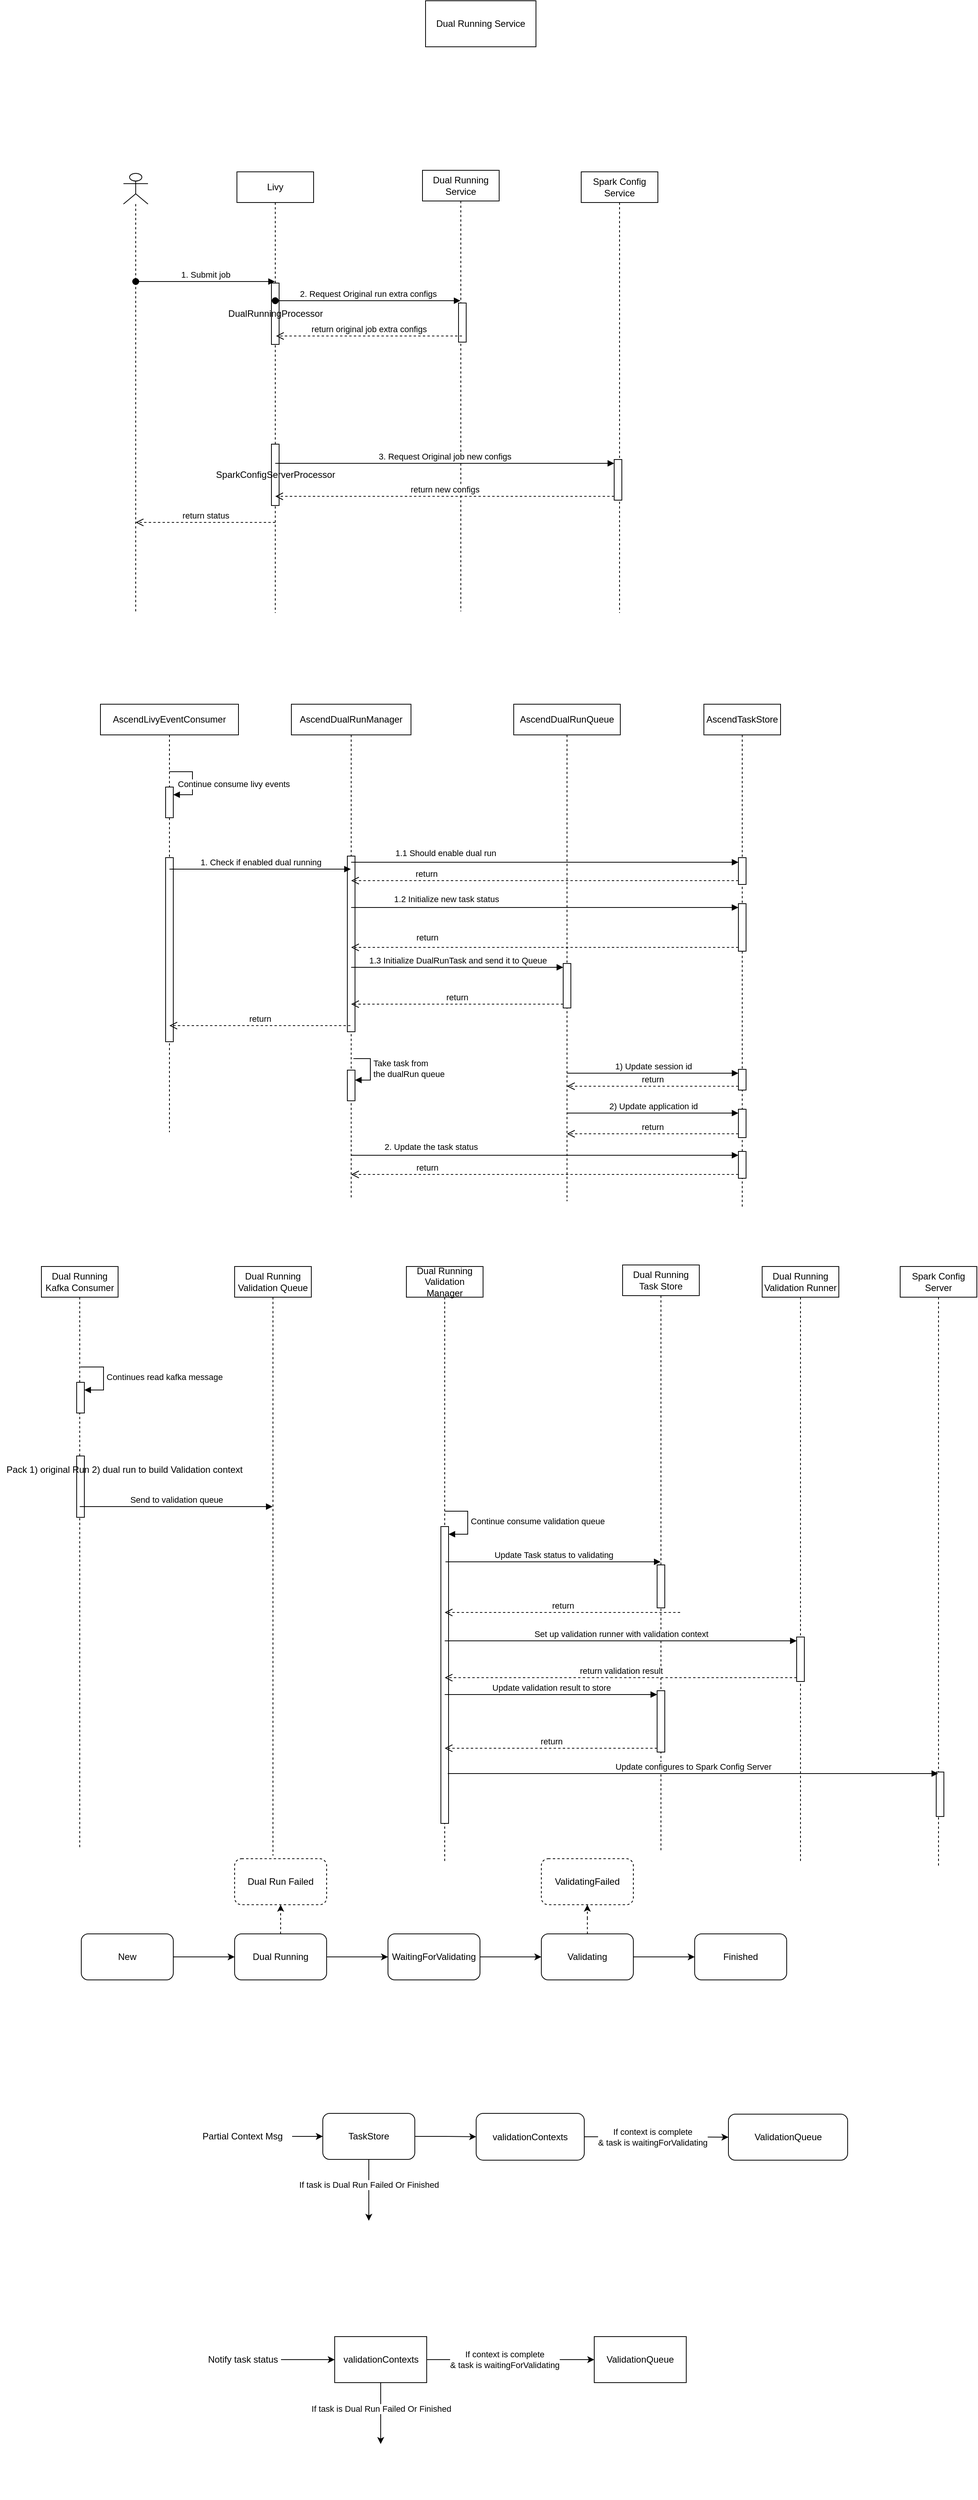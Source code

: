 <mxfile version="24.7.12">
  <diagram name="Page-1" id="Ebigb-Bm71CrsAPugMe9">
    <mxGraphModel dx="2234" dy="786" grid="0" gridSize="10" guides="1" tooltips="1" connect="1" arrows="1" fold="1" page="0" pageScale="1" pageWidth="827" pageHeight="1169" math="0" shadow="0">
      <root>
        <mxCell id="0" />
        <mxCell id="1" parent="0" />
        <mxCell id="AuG3FRn_L_Xpiaep_0qI-7" value="Dual Running Service" style="rounded=0;whiteSpace=wrap;html=1;" parent="1" vertex="1">
          <mxGeometry x="32" y="388" width="144" height="60" as="geometry" />
        </mxCell>
        <mxCell id="AuG3FRn_L_Xpiaep_0qI-18" value="Livy" style="shape=umlLifeline;perimeter=lifelinePerimeter;whiteSpace=wrap;html=1;container=1;dropTarget=0;collapsible=0;recursiveResize=0;outlineConnect=0;portConstraint=eastwest;newEdgeStyle={&quot;curved&quot;:0,&quot;rounded&quot;:0};" parent="1" vertex="1">
          <mxGeometry x="-214" y="611" width="100" height="575" as="geometry" />
        </mxCell>
        <mxCell id="AuG3FRn_L_Xpiaep_0qI-24" value="DualRunningProcessor" style="html=1;points=[[0,0,0,0,5],[0,1,0,0,-5],[1,0,0,0,5],[1,1,0,0,-5]];perimeter=orthogonalPerimeter;outlineConnect=0;targetShapes=umlLifeline;portConstraint=eastwest;newEdgeStyle={&quot;curved&quot;:0,&quot;rounded&quot;:0};" parent="AuG3FRn_L_Xpiaep_0qI-18" vertex="1">
          <mxGeometry x="45" y="145" width="10" height="80" as="geometry" />
        </mxCell>
        <mxCell id="AuG3FRn_L_Xpiaep_0qI-28" value="SparkConfigServerProcessor" style="html=1;points=[[0,0,0,0,5],[0,1,0,0,-5],[1,0,0,0,5],[1,1,0,0,-5]];perimeter=orthogonalPerimeter;outlineConnect=0;targetShapes=umlLifeline;portConstraint=eastwest;newEdgeStyle={&quot;curved&quot;:0,&quot;rounded&quot;:0};" parent="AuG3FRn_L_Xpiaep_0qI-18" vertex="1">
          <mxGeometry x="45" y="355" width="10" height="80" as="geometry" />
        </mxCell>
        <mxCell id="AuG3FRn_L_Xpiaep_0qI-19" value="" style="shape=umlLifeline;perimeter=lifelinePerimeter;whiteSpace=wrap;html=1;container=1;dropTarget=0;collapsible=0;recursiveResize=0;outlineConnect=0;portConstraint=eastwest;newEdgeStyle={&quot;curved&quot;:0,&quot;rounded&quot;:0};participant=umlActor;" parent="1" vertex="1">
          <mxGeometry x="-362" y="613" width="32" height="571" as="geometry" />
        </mxCell>
        <mxCell id="AuG3FRn_L_Xpiaep_0qI-20" value="Dual Running Service" style="shape=umlLifeline;perimeter=lifelinePerimeter;whiteSpace=wrap;html=1;container=1;dropTarget=0;collapsible=0;recursiveResize=0;outlineConnect=0;portConstraint=eastwest;newEdgeStyle={&quot;curved&quot;:0,&quot;rounded&quot;:0};" parent="1" vertex="1">
          <mxGeometry x="28" y="609" width="100" height="575" as="geometry" />
        </mxCell>
        <mxCell id="AuG3FRn_L_Xpiaep_0qI-26" value="" style="html=1;points=[[0,0,0,0,5],[0,1,0,0,-5],[1,0,0,0,5],[1,1,0,0,-5]];perimeter=orthogonalPerimeter;outlineConnect=0;targetShapes=umlLifeline;portConstraint=eastwest;newEdgeStyle={&quot;curved&quot;:0,&quot;rounded&quot;:0};" parent="AuG3FRn_L_Xpiaep_0qI-20" vertex="1">
          <mxGeometry x="47" y="173" width="10" height="51" as="geometry" />
        </mxCell>
        <mxCell id="AuG3FRn_L_Xpiaep_0qI-23" value="1. Submit job" style="html=1;verticalAlign=bottom;startArrow=oval;startFill=1;endArrow=block;startSize=8;curved=0;rounded=0;" parent="1" target="AuG3FRn_L_Xpiaep_0qI-18" edge="1">
          <mxGeometry width="60" relative="1" as="geometry">
            <mxPoint x="-346" y="754" as="sourcePoint" />
            <mxPoint x="-286" y="754" as="targetPoint" />
          </mxGeometry>
        </mxCell>
        <mxCell id="AuG3FRn_L_Xpiaep_0qI-25" value="2. Request Original run extra configs" style="html=1;verticalAlign=bottom;startArrow=oval;startFill=1;endArrow=block;startSize=8;curved=0;rounded=0;" parent="1" edge="1">
          <mxGeometry width="60" relative="1" as="geometry">
            <mxPoint x="-164" y="779" as="sourcePoint" />
            <mxPoint x="77.5" y="779" as="targetPoint" />
          </mxGeometry>
        </mxCell>
        <mxCell id="AuG3FRn_L_Xpiaep_0qI-27" value="return original job extra configs" style="html=1;verticalAlign=bottom;endArrow=open;dashed=1;endSize=8;curved=0;rounded=0;" parent="1" edge="1">
          <mxGeometry relative="1" as="geometry">
            <mxPoint x="79.5" y="825" as="sourcePoint" />
            <mxPoint x="-163" y="825" as="targetPoint" />
          </mxGeometry>
        </mxCell>
        <mxCell id="AuG3FRn_L_Xpiaep_0qI-29" value="Spark Config Service" style="shape=umlLifeline;perimeter=lifelinePerimeter;whiteSpace=wrap;html=1;container=1;dropTarget=0;collapsible=0;recursiveResize=0;outlineConnect=0;portConstraint=eastwest;newEdgeStyle={&quot;curved&quot;:0,&quot;rounded&quot;:0};" parent="1" vertex="1">
          <mxGeometry x="235" y="611" width="100" height="575" as="geometry" />
        </mxCell>
        <mxCell id="AuG3FRn_L_Xpiaep_0qI-31" value="" style="html=1;points=[[0,0,0,0,5],[0,1,0,0,-5],[1,0,0,0,5],[1,1,0,0,-5]];perimeter=orthogonalPerimeter;outlineConnect=0;targetShapes=umlLifeline;portConstraint=eastwest;newEdgeStyle={&quot;curved&quot;:0,&quot;rounded&quot;:0};" parent="AuG3FRn_L_Xpiaep_0qI-29" vertex="1">
          <mxGeometry x="43" y="375" width="10" height="53" as="geometry" />
        </mxCell>
        <mxCell id="AuG3FRn_L_Xpiaep_0qI-32" value="3. Request Original job new configs" style="html=1;verticalAlign=bottom;endArrow=block;curved=0;rounded=0;entryX=0;entryY=0;entryDx=0;entryDy=5;" parent="1" source="AuG3FRn_L_Xpiaep_0qI-18" target="AuG3FRn_L_Xpiaep_0qI-31" edge="1">
          <mxGeometry relative="1" as="geometry">
            <mxPoint x="210" y="979" as="sourcePoint" />
          </mxGeometry>
        </mxCell>
        <mxCell id="AuG3FRn_L_Xpiaep_0qI-33" value="return new configs" style="html=1;verticalAlign=bottom;endArrow=open;dashed=1;endSize=8;curved=0;rounded=0;exitX=0;exitY=1;exitDx=0;exitDy=-5;" parent="1" source="AuG3FRn_L_Xpiaep_0qI-31" target="AuG3FRn_L_Xpiaep_0qI-18" edge="1">
          <mxGeometry relative="1" as="geometry">
            <mxPoint x="210" y="1049" as="targetPoint" />
          </mxGeometry>
        </mxCell>
        <mxCell id="AuG3FRn_L_Xpiaep_0qI-34" value="return status" style="html=1;verticalAlign=bottom;endArrow=open;dashed=1;endSize=8;curved=0;rounded=0;" parent="1" target="AuG3FRn_L_Xpiaep_0qI-19" edge="1">
          <mxGeometry relative="1" as="geometry">
            <mxPoint x="-164" y="1068" as="sourcePoint" />
            <mxPoint x="-244" y="1068" as="targetPoint" />
          </mxGeometry>
        </mxCell>
        <mxCell id="AuG3FRn_L_Xpiaep_0qI-35" value="AscendLivyEventConsumer" style="shape=umlLifeline;perimeter=lifelinePerimeter;whiteSpace=wrap;html=1;container=1;dropTarget=0;collapsible=0;recursiveResize=0;outlineConnect=0;portConstraint=eastwest;newEdgeStyle={&quot;curved&quot;:0,&quot;rounded&quot;:0};" parent="1" vertex="1">
          <mxGeometry x="-392" y="1305" width="180" height="558" as="geometry" />
        </mxCell>
        <mxCell id="AuG3FRn_L_Xpiaep_0qI-43" value="" style="html=1;points=[[0,0,0,0,5],[0,1,0,0,-5],[1,0,0,0,5],[1,1,0,0,-5]];perimeter=orthogonalPerimeter;outlineConnect=0;targetShapes=umlLifeline;portConstraint=eastwest;newEdgeStyle={&quot;curved&quot;:0,&quot;rounded&quot;:0};" parent="AuG3FRn_L_Xpiaep_0qI-35" vertex="1">
          <mxGeometry x="85" y="200" width="10" height="240" as="geometry" />
        </mxCell>
        <mxCell id="TLrPw7dI0EC6EL-AitkG-3" value="" style="html=1;points=[[0,0,0,0,5],[0,1,0,0,-5],[1,0,0,0,5],[1,1,0,0,-5]];perimeter=orthogonalPerimeter;outlineConnect=0;targetShapes=umlLifeline;portConstraint=eastwest;newEdgeStyle={&quot;curved&quot;:0,&quot;rounded&quot;:0};" vertex="1" parent="AuG3FRn_L_Xpiaep_0qI-35">
          <mxGeometry x="85" y="108" width="10" height="40" as="geometry" />
        </mxCell>
        <mxCell id="TLrPw7dI0EC6EL-AitkG-4" value="Continue consume livy events" style="html=1;align=left;spacingLeft=2;endArrow=block;rounded=0;edgeStyle=orthogonalEdgeStyle;curved=0;rounded=0;" edge="1" target="TLrPw7dI0EC6EL-AitkG-3" parent="AuG3FRn_L_Xpiaep_0qI-35">
          <mxGeometry x="0.953" y="-14" relative="1" as="geometry">
            <mxPoint x="90" y="88" as="sourcePoint" />
            <Array as="points">
              <mxPoint x="120" y="118" />
            </Array>
            <mxPoint as="offset" />
          </mxGeometry>
        </mxCell>
        <mxCell id="AuG3FRn_L_Xpiaep_0qI-46" value="AscendDualRunManager" style="shape=umlLifeline;perimeter=lifelinePerimeter;whiteSpace=wrap;html=1;container=1;dropTarget=0;collapsible=0;recursiveResize=0;outlineConnect=0;portConstraint=eastwest;newEdgeStyle={&quot;curved&quot;:0,&quot;rounded&quot;:0};" parent="1" vertex="1">
          <mxGeometry x="-143" y="1305" width="156" height="645" as="geometry" />
        </mxCell>
        <mxCell id="AuG3FRn_L_Xpiaep_0qI-47" value="" style="html=1;points=[[0,0,0,0,5],[0,1,0,0,-5],[1,0,0,0,5],[1,1,0,0,-5]];perimeter=orthogonalPerimeter;outlineConnect=0;targetShapes=umlLifeline;portConstraint=eastwest;newEdgeStyle={&quot;curved&quot;:0,&quot;rounded&quot;:0};" parent="AuG3FRn_L_Xpiaep_0qI-46" vertex="1">
          <mxGeometry x="73" y="198" width="10" height="229" as="geometry" />
        </mxCell>
        <mxCell id="KbIHMXOwM4G_5358gfrq-24" value="" style="html=1;points=[[0,0,0,0,5],[0,1,0,0,-5],[1,0,0,0,5],[1,1,0,0,-5]];perimeter=orthogonalPerimeter;outlineConnect=0;targetShapes=umlLifeline;portConstraint=eastwest;newEdgeStyle={&quot;curved&quot;:0,&quot;rounded&quot;:0};" parent="AuG3FRn_L_Xpiaep_0qI-46" vertex="1">
          <mxGeometry x="73" y="477" width="10" height="40" as="geometry" />
        </mxCell>
        <mxCell id="KbIHMXOwM4G_5358gfrq-25" value="Take task from&amp;nbsp;&lt;div&gt;the dualRun queue&lt;/div&gt;" style="html=1;align=left;spacingLeft=2;endArrow=block;rounded=0;edgeStyle=orthogonalEdgeStyle;curved=0;rounded=0;" parent="AuG3FRn_L_Xpiaep_0qI-46" target="KbIHMXOwM4G_5358gfrq-24" edge="1">
          <mxGeometry relative="1" as="geometry">
            <mxPoint x="81" y="462" as="sourcePoint" />
            <Array as="points">
              <mxPoint x="103" y="490" />
            </Array>
          </mxGeometry>
        </mxCell>
        <mxCell id="AuG3FRn_L_Xpiaep_0qI-49" value="1. Check if enabled dual running" style="html=1;verticalAlign=bottom;endArrow=block;curved=0;rounded=0;" parent="1" target="AuG3FRn_L_Xpiaep_0qI-46" edge="1" source="AuG3FRn_L_Xpiaep_0qI-35">
          <mxGeometry width="80" relative="1" as="geometry">
            <mxPoint x="-275" y="1501" as="sourcePoint" />
            <mxPoint x="-195" y="1501" as="targetPoint" />
            <Array as="points">
              <mxPoint x="-242" y="1520" />
            </Array>
          </mxGeometry>
        </mxCell>
        <mxCell id="AuG3FRn_L_Xpiaep_0qI-52" value="AscendTaskStore" style="shape=umlLifeline;perimeter=lifelinePerimeter;whiteSpace=wrap;html=1;container=1;dropTarget=0;collapsible=0;recursiveResize=0;outlineConnect=0;portConstraint=eastwest;newEdgeStyle={&quot;curved&quot;:0,&quot;rounded&quot;:0};" parent="1" vertex="1">
          <mxGeometry x="395" y="1305" width="100" height="657" as="geometry" />
        </mxCell>
        <mxCell id="AuG3FRn_L_Xpiaep_0qI-53" value="" style="html=1;points=[[0,0,0,0,5],[0,1,0,0,-5],[1,0,0,0,5],[1,1,0,0,-5]];perimeter=orthogonalPerimeter;outlineConnect=0;targetShapes=umlLifeline;portConstraint=eastwest;newEdgeStyle={&quot;curved&quot;:0,&quot;rounded&quot;:0};" parent="AuG3FRn_L_Xpiaep_0qI-52" vertex="1">
          <mxGeometry x="45" y="200" width="10" height="35" as="geometry" />
        </mxCell>
        <mxCell id="AuG3FRn_L_Xpiaep_0qI-56" value="" style="html=1;points=[[0,0,0,0,5],[0,1,0,0,-5],[1,0,0,0,5],[1,1,0,0,-5]];perimeter=orthogonalPerimeter;outlineConnect=0;targetShapes=umlLifeline;portConstraint=eastwest;newEdgeStyle={&quot;curved&quot;:0,&quot;rounded&quot;:0};" parent="AuG3FRn_L_Xpiaep_0qI-52" vertex="1">
          <mxGeometry x="45" y="260" width="10" height="62" as="geometry" />
        </mxCell>
        <mxCell id="KbIHMXOwM4G_5358gfrq-26" value="" style="html=1;points=[[0,0,0,0,5],[0,1,0,0,-5],[1,0,0,0,5],[1,1,0,0,-5]];perimeter=orthogonalPerimeter;outlineConnect=0;targetShapes=umlLifeline;portConstraint=eastwest;newEdgeStyle={&quot;curved&quot;:0,&quot;rounded&quot;:0};" parent="AuG3FRn_L_Xpiaep_0qI-52" vertex="1">
          <mxGeometry x="45" y="476" width="10" height="27" as="geometry" />
        </mxCell>
        <mxCell id="KbIHMXOwM4G_5358gfrq-29" value="" style="html=1;points=[[0,0,0,0,5],[0,1,0,0,-5],[1,0,0,0,5],[1,1,0,0,-5]];perimeter=orthogonalPerimeter;outlineConnect=0;targetShapes=umlLifeline;portConstraint=eastwest;newEdgeStyle={&quot;curved&quot;:0,&quot;rounded&quot;:0};" parent="AuG3FRn_L_Xpiaep_0qI-52" vertex="1">
          <mxGeometry x="45" y="528" width="10" height="37" as="geometry" />
        </mxCell>
        <mxCell id="KbIHMXOwM4G_5358gfrq-32" value="" style="html=1;points=[[0,0,0,0,5],[0,1,0,0,-5],[1,0,0,0,5],[1,1,0,0,-5]];perimeter=orthogonalPerimeter;outlineConnect=0;targetShapes=umlLifeline;portConstraint=eastwest;newEdgeStyle={&quot;curved&quot;:0,&quot;rounded&quot;:0};" parent="AuG3FRn_L_Xpiaep_0qI-52" vertex="1">
          <mxGeometry x="45" y="583" width="10" height="35" as="geometry" />
        </mxCell>
        <mxCell id="AuG3FRn_L_Xpiaep_0qI-54" value="1.1 Should enable dual run" style="html=1;verticalAlign=bottom;endArrow=block;curved=0;rounded=0;" parent="1" target="AuG3FRn_L_Xpiaep_0qI-53" edge="1" source="AuG3FRn_L_Xpiaep_0qI-46">
          <mxGeometry x="-0.513" y="3" width="80" relative="1" as="geometry">
            <mxPoint x="-38" y="1509" as="sourcePoint" />
            <mxPoint x="42" y="1509" as="targetPoint" />
            <mxPoint as="offset" />
            <Array as="points">
              <mxPoint x="181" y="1511" />
            </Array>
          </mxGeometry>
        </mxCell>
        <mxCell id="AuG3FRn_L_Xpiaep_0qI-55" value="return" style="html=1;verticalAlign=bottom;endArrow=open;dashed=1;endSize=8;curved=0;rounded=0;exitX=0;exitY=1;exitDx=0;exitDy=-5;exitPerimeter=0;" parent="1" source="AuG3FRn_L_Xpiaep_0qI-53" target="AuG3FRn_L_Xpiaep_0qI-46" edge="1">
          <mxGeometry x="0.611" relative="1" as="geometry">
            <mxPoint x="190" y="1542" as="sourcePoint" />
            <mxPoint x="110" y="1542" as="targetPoint" />
            <mxPoint as="offset" />
          </mxGeometry>
        </mxCell>
        <mxCell id="AuG3FRn_L_Xpiaep_0qI-57" value="1.2 Initialize new task status" style="html=1;verticalAlign=bottom;endArrow=block;curved=0;rounded=0;entryX=0;entryY=0;entryDx=0;entryDy=5;" parent="1" source="AuG3FRn_L_Xpiaep_0qI-46" target="AuG3FRn_L_Xpiaep_0qI-56" edge="1">
          <mxGeometry x="-0.514" y="2" relative="1" as="geometry">
            <mxPoint x="117" y="1570" as="sourcePoint" />
            <mxPoint x="1" as="offset" />
          </mxGeometry>
        </mxCell>
        <mxCell id="AuG3FRn_L_Xpiaep_0qI-58" value="return" style="html=1;verticalAlign=bottom;endArrow=open;dashed=1;endSize=8;curved=0;rounded=0;exitX=0;exitY=1;exitDx=0;exitDy=-5;" parent="1" source="AuG3FRn_L_Xpiaep_0qI-56" target="AuG3FRn_L_Xpiaep_0qI-46" edge="1">
          <mxGeometry x="0.607" y="-4" relative="1" as="geometry">
            <mxPoint x="117" y="1640" as="targetPoint" />
            <mxPoint as="offset" />
          </mxGeometry>
        </mxCell>
        <mxCell id="AuG3FRn_L_Xpiaep_0qI-59" value="AscendDualRunQueue" style="shape=umlLifeline;perimeter=lifelinePerimeter;whiteSpace=wrap;html=1;container=1;dropTarget=0;collapsible=0;recursiveResize=0;outlineConnect=0;portConstraint=eastwest;newEdgeStyle={&quot;curved&quot;:0,&quot;rounded&quot;:0};" parent="1" vertex="1">
          <mxGeometry x="147" y="1305" width="139" height="648" as="geometry" />
        </mxCell>
        <mxCell id="AuG3FRn_L_Xpiaep_0qI-62" value="" style="html=1;points=[[0,0,0,0,5],[0,1,0,0,-5],[1,0,0,0,5],[1,1,0,0,-5]];perimeter=orthogonalPerimeter;outlineConnect=0;targetShapes=umlLifeline;portConstraint=eastwest;newEdgeStyle={&quot;curved&quot;:0,&quot;rounded&quot;:0};" parent="AuG3FRn_L_Xpiaep_0qI-59" vertex="1">
          <mxGeometry x="64.5" y="338" width="10" height="58" as="geometry" />
        </mxCell>
        <mxCell id="AuG3FRn_L_Xpiaep_0qI-63" value="1.3 Initialize DualRunTask and send it to Queue" style="html=1;verticalAlign=bottom;endArrow=block;curved=0;rounded=0;entryX=0;entryY=0;entryDx=0;entryDy=5;" parent="1" source="AuG3FRn_L_Xpiaep_0qI-46" target="AuG3FRn_L_Xpiaep_0qI-62" edge="1">
          <mxGeometry relative="1" as="geometry">
            <mxPoint x="334" y="1651" as="sourcePoint" />
          </mxGeometry>
        </mxCell>
        <mxCell id="AuG3FRn_L_Xpiaep_0qI-64" value="return" style="html=1;verticalAlign=bottom;endArrow=open;dashed=1;endSize=8;curved=0;rounded=0;exitX=0;exitY=1;exitDx=0;exitDy=-5;" parent="1" source="AuG3FRn_L_Xpiaep_0qI-62" target="AuG3FRn_L_Xpiaep_0qI-46" edge="1">
          <mxGeometry relative="1" as="geometry">
            <mxPoint x="334" y="1721" as="targetPoint" />
          </mxGeometry>
        </mxCell>
        <mxCell id="AuG3FRn_L_Xpiaep_0qI-65" value="Dual Running Validation Manager" style="shape=umlLifeline;perimeter=lifelinePerimeter;whiteSpace=wrap;html=1;container=1;dropTarget=0;collapsible=0;recursiveResize=0;outlineConnect=0;portConstraint=eastwest;newEdgeStyle={&quot;curved&quot;:0,&quot;rounded&quot;:0};" parent="1" vertex="1">
          <mxGeometry x="7" y="2038" width="100" height="777" as="geometry" />
        </mxCell>
        <mxCell id="DmJoxFddULVMHlRJaVPf-3" value="" style="html=1;points=[[0,0,0,0,5],[0,1,0,0,-5],[1,0,0,0,5],[1,1,0,0,-5]];perimeter=orthogonalPerimeter;outlineConnect=0;targetShapes=umlLifeline;portConstraint=eastwest;newEdgeStyle={&quot;curved&quot;:0,&quot;rounded&quot;:0};" parent="AuG3FRn_L_Xpiaep_0qI-65" vertex="1">
          <mxGeometry x="45" y="339" width="10" height="387" as="geometry" />
        </mxCell>
        <mxCell id="DmJoxFddULVMHlRJaVPf-4" value="Continue consume validation queue" style="html=1;align=left;spacingLeft=2;endArrow=block;rounded=0;edgeStyle=orthogonalEdgeStyle;curved=0;rounded=0;" parent="AuG3FRn_L_Xpiaep_0qI-65" target="DmJoxFddULVMHlRJaVPf-3" edge="1">
          <mxGeometry relative="1" as="geometry">
            <mxPoint x="50" y="319" as="sourcePoint" />
            <Array as="points">
              <mxPoint x="80" y="349" />
            </Array>
          </mxGeometry>
        </mxCell>
        <mxCell id="AuG3FRn_L_Xpiaep_0qI-66" value="Dual Running Kafka Consumer" style="shape=umlLifeline;perimeter=lifelinePerimeter;whiteSpace=wrap;html=1;container=1;dropTarget=0;collapsible=0;recursiveResize=0;outlineConnect=0;portConstraint=eastwest;newEdgeStyle={&quot;curved&quot;:0,&quot;rounded&quot;:0};" parent="1" vertex="1">
          <mxGeometry x="-469" y="2038" width="100" height="759" as="geometry" />
        </mxCell>
        <mxCell id="AuG3FRn_L_Xpiaep_0qI-69" value="" style="html=1;points=[[0,0,0,0,5],[0,1,0,0,-5],[1,0,0,0,5],[1,1,0,0,-5]];perimeter=orthogonalPerimeter;outlineConnect=0;targetShapes=umlLifeline;portConstraint=eastwest;newEdgeStyle={&quot;curved&quot;:0,&quot;rounded&quot;:0};" parent="AuG3FRn_L_Xpiaep_0qI-66" vertex="1">
          <mxGeometry x="46" y="151" width="10" height="40" as="geometry" />
        </mxCell>
        <mxCell id="AuG3FRn_L_Xpiaep_0qI-70" value="Continues read kafka message" style="html=1;align=left;spacingLeft=2;endArrow=block;rounded=0;edgeStyle=orthogonalEdgeStyle;curved=0;rounded=0;" parent="AuG3FRn_L_Xpiaep_0qI-66" target="AuG3FRn_L_Xpiaep_0qI-69" edge="1">
          <mxGeometry relative="1" as="geometry">
            <mxPoint x="51" y="131" as="sourcePoint" />
            <Array as="points">
              <mxPoint x="81" y="161" />
            </Array>
          </mxGeometry>
        </mxCell>
        <mxCell id="AuG3FRn_L_Xpiaep_0qI-74" value="" style="html=1;points=[[0,0,0,0,5],[0,1,0,0,-5],[1,0,0,0,5],[1,1,0,0,-5]];perimeter=orthogonalPerimeter;outlineConnect=0;targetShapes=umlLifeline;portConstraint=eastwest;newEdgeStyle={&quot;curved&quot;:0,&quot;rounded&quot;:0};" parent="AuG3FRn_L_Xpiaep_0qI-66" vertex="1">
          <mxGeometry x="46" y="247" width="10" height="80" as="geometry" />
        </mxCell>
        <mxCell id="AuG3FRn_L_Xpiaep_0qI-75" value="Pack 1) original Run 2) dual run to build Validation context" style="text;html=1;align=center;verticalAlign=middle;whiteSpace=wrap;rounded=0;" parent="1" vertex="1">
          <mxGeometry x="-523" y="2288" width="325" height="30" as="geometry" />
        </mxCell>
        <mxCell id="DmJoxFddULVMHlRJaVPf-1" value="Dual Running Validation Queue" style="shape=umlLifeline;perimeter=lifelinePerimeter;whiteSpace=wrap;html=1;container=1;dropTarget=0;collapsible=0;recursiveResize=0;outlineConnect=0;portConstraint=eastwest;newEdgeStyle={&quot;curved&quot;:0,&quot;rounded&quot;:0};" parent="1" vertex="1">
          <mxGeometry x="-217" y="2038" width="100" height="768" as="geometry" />
        </mxCell>
        <mxCell id="DmJoxFddULVMHlRJaVPf-2" value="Send to validation queue" style="html=1;verticalAlign=bottom;endArrow=block;curved=0;rounded=0;" parent="1" target="DmJoxFddULVMHlRJaVPf-1" edge="1">
          <mxGeometry width="80" relative="1" as="geometry">
            <mxPoint x="-419" y="2351" as="sourcePoint" />
            <mxPoint x="-339" y="2351" as="targetPoint" />
          </mxGeometry>
        </mxCell>
        <mxCell id="DmJoxFddULVMHlRJaVPf-5" value="Dual Running Task Store" style="shape=umlLifeline;perimeter=lifelinePerimeter;whiteSpace=wrap;html=1;container=1;dropTarget=0;collapsible=0;recursiveResize=0;outlineConnect=0;portConstraint=eastwest;newEdgeStyle={&quot;curved&quot;:0,&quot;rounded&quot;:0};" parent="1" vertex="1">
          <mxGeometry x="289" y="2036" width="100" height="765" as="geometry" />
        </mxCell>
        <mxCell id="DmJoxFddULVMHlRJaVPf-9" value="" style="html=1;points=[[0,0,0,0,5],[0,1,0,0,-5],[1,0,0,0,5],[1,1,0,0,-5]];perimeter=orthogonalPerimeter;outlineConnect=0;targetShapes=umlLifeline;portConstraint=eastwest;newEdgeStyle={&quot;curved&quot;:0,&quot;rounded&quot;:0};" parent="DmJoxFddULVMHlRJaVPf-5" vertex="1">
          <mxGeometry x="45" y="391" width="10" height="56" as="geometry" />
        </mxCell>
        <mxCell id="DmJoxFddULVMHlRJaVPf-16" value="" style="html=1;points=[[0,0,0,0,5],[0,1,0,0,-5],[1,0,0,0,5],[1,1,0,0,-5]];perimeter=orthogonalPerimeter;outlineConnect=0;targetShapes=umlLifeline;portConstraint=eastwest;newEdgeStyle={&quot;curved&quot;:0,&quot;rounded&quot;:0};" parent="DmJoxFddULVMHlRJaVPf-5" vertex="1">
          <mxGeometry x="45" y="555" width="10" height="80" as="geometry" />
        </mxCell>
        <mxCell id="DmJoxFddULVMHlRJaVPf-8" value="Update Task status to validating" style="html=1;verticalAlign=bottom;endArrow=block;curved=0;rounded=0;" parent="1" target="DmJoxFddULVMHlRJaVPf-5" edge="1">
          <mxGeometry width="80" relative="1" as="geometry">
            <mxPoint x="58" y="2423" as="sourcePoint" />
            <mxPoint x="138" y="2423" as="targetPoint" />
          </mxGeometry>
        </mxCell>
        <mxCell id="DmJoxFddULVMHlRJaVPf-10" value="return" style="html=1;verticalAlign=bottom;endArrow=open;dashed=1;endSize=8;curved=0;rounded=0;" parent="1" target="AuG3FRn_L_Xpiaep_0qI-65" edge="1">
          <mxGeometry relative="1" as="geometry">
            <mxPoint x="364" y="2489" as="sourcePoint" />
            <mxPoint x="284" y="2489" as="targetPoint" />
          </mxGeometry>
        </mxCell>
        <mxCell id="DmJoxFddULVMHlRJaVPf-11" value="Dual Running Validation Runner" style="shape=umlLifeline;perimeter=lifelinePerimeter;whiteSpace=wrap;html=1;container=1;dropTarget=0;collapsible=0;recursiveResize=0;outlineConnect=0;portConstraint=eastwest;newEdgeStyle={&quot;curved&quot;:0,&quot;rounded&quot;:0};" parent="1" vertex="1">
          <mxGeometry x="471" y="2038" width="100" height="776" as="geometry" />
        </mxCell>
        <mxCell id="DmJoxFddULVMHlRJaVPf-13" value="" style="html=1;points=[[0,0,0,0,5],[0,1,0,0,-5],[1,0,0,0,5],[1,1,0,0,-5]];perimeter=orthogonalPerimeter;outlineConnect=0;targetShapes=umlLifeline;portConstraint=eastwest;newEdgeStyle={&quot;curved&quot;:0,&quot;rounded&quot;:0};" parent="DmJoxFddULVMHlRJaVPf-11" vertex="1">
          <mxGeometry x="45" y="483" width="10" height="58" as="geometry" />
        </mxCell>
        <mxCell id="DmJoxFddULVMHlRJaVPf-14" value="Set up validation runner with validation context" style="html=1;verticalAlign=bottom;endArrow=block;curved=0;rounded=0;entryX=0;entryY=0;entryDx=0;entryDy=5;" parent="1" source="AuG3FRn_L_Xpiaep_0qI-65" target="DmJoxFddULVMHlRJaVPf-13" edge="1">
          <mxGeometry relative="1" as="geometry">
            <mxPoint x="551" y="2526" as="sourcePoint" />
          </mxGeometry>
        </mxCell>
        <mxCell id="DmJoxFddULVMHlRJaVPf-15" value="return validation result" style="html=1;verticalAlign=bottom;endArrow=open;dashed=1;endSize=8;curved=0;rounded=0;exitX=0;exitY=1;exitDx=0;exitDy=-5;" parent="1" source="DmJoxFddULVMHlRJaVPf-13" target="AuG3FRn_L_Xpiaep_0qI-65" edge="1">
          <mxGeometry relative="1" as="geometry">
            <mxPoint x="551" y="2596" as="targetPoint" />
          </mxGeometry>
        </mxCell>
        <mxCell id="DmJoxFddULVMHlRJaVPf-17" value="Update validation result to store" style="html=1;verticalAlign=bottom;endArrow=block;curved=0;rounded=0;entryX=0;entryY=0;entryDx=0;entryDy=5;" parent="1" source="AuG3FRn_L_Xpiaep_0qI-65" target="DmJoxFddULVMHlRJaVPf-16" edge="1">
          <mxGeometry relative="1" as="geometry">
            <mxPoint x="290" y="2598" as="sourcePoint" />
          </mxGeometry>
        </mxCell>
        <mxCell id="DmJoxFddULVMHlRJaVPf-18" value="return" style="html=1;verticalAlign=bottom;endArrow=open;dashed=1;endSize=8;curved=0;rounded=0;exitX=0;exitY=1;exitDx=0;exitDy=-5;" parent="1" source="DmJoxFddULVMHlRJaVPf-16" target="AuG3FRn_L_Xpiaep_0qI-65" edge="1">
          <mxGeometry relative="1" as="geometry">
            <mxPoint x="290" y="2668" as="targetPoint" />
          </mxGeometry>
        </mxCell>
        <mxCell id="DmJoxFddULVMHlRJaVPf-22" value="Spark Config Server" style="shape=umlLifeline;perimeter=lifelinePerimeter;whiteSpace=wrap;html=1;container=1;dropTarget=0;collapsible=0;recursiveResize=0;outlineConnect=0;portConstraint=eastwest;newEdgeStyle={&quot;curved&quot;:0,&quot;rounded&quot;:0};" parent="1" vertex="1">
          <mxGeometry x="651" y="2038" width="100" height="782" as="geometry" />
        </mxCell>
        <mxCell id="DmJoxFddULVMHlRJaVPf-23" value="" style="html=1;points=[[0,0,0,0,5],[0,1,0,0,-5],[1,0,0,0,5],[1,1,0,0,-5]];perimeter=orthogonalPerimeter;outlineConnect=0;targetShapes=umlLifeline;portConstraint=eastwest;newEdgeStyle={&quot;curved&quot;:0,&quot;rounded&quot;:0};" parent="DmJoxFddULVMHlRJaVPf-22" vertex="1">
          <mxGeometry x="47" y="659" width="10" height="58" as="geometry" />
        </mxCell>
        <mxCell id="DmJoxFddULVMHlRJaVPf-24" value="Update configures to Spark Config Server" style="html=1;verticalAlign=bottom;endArrow=block;curved=0;rounded=0;" parent="1" target="DmJoxFddULVMHlRJaVPf-22" edge="1">
          <mxGeometry width="80" relative="1" as="geometry">
            <mxPoint x="61" y="2699" as="sourcePoint" />
            <mxPoint x="141" y="2699" as="targetPoint" />
          </mxGeometry>
        </mxCell>
        <mxCell id="btJ12CXPb4DE6qDq3Y4i-8" value="" style="edgeStyle=orthogonalEdgeStyle;rounded=0;orthogonalLoop=1;jettySize=auto;html=1;" parent="1" source="btJ12CXPb4DE6qDq3Y4i-6" target="btJ12CXPb4DE6qDq3Y4i-7" edge="1">
          <mxGeometry relative="1" as="geometry" />
        </mxCell>
        <mxCell id="btJ12CXPb4DE6qDq3Y4i-6" value="New" style="rounded=1;whiteSpace=wrap;html=1;" parent="1" vertex="1">
          <mxGeometry x="-417" y="2908" width="120" height="60" as="geometry" />
        </mxCell>
        <mxCell id="btJ12CXPb4DE6qDq3Y4i-10" value="" style="edgeStyle=orthogonalEdgeStyle;rounded=0;orthogonalLoop=1;jettySize=auto;html=1;exitX=0.5;exitY=0;exitDx=0;exitDy=0;entryX=0.5;entryY=1;entryDx=0;entryDy=0;dashed=1;" parent="1" source="btJ12CXPb4DE6qDq3Y4i-7" target="btJ12CXPb4DE6qDq3Y4i-9" edge="1">
          <mxGeometry relative="1" as="geometry" />
        </mxCell>
        <mxCell id="btJ12CXPb4DE6qDq3Y4i-12" value="" style="edgeStyle=orthogonalEdgeStyle;rounded=0;orthogonalLoop=1;jettySize=auto;html=1;" parent="1" source="btJ12CXPb4DE6qDq3Y4i-7" target="btJ12CXPb4DE6qDq3Y4i-11" edge="1">
          <mxGeometry relative="1" as="geometry" />
        </mxCell>
        <mxCell id="btJ12CXPb4DE6qDq3Y4i-7" value="Dual Running" style="whiteSpace=wrap;html=1;rounded=1;" parent="1" vertex="1">
          <mxGeometry x="-217" y="2908" width="120" height="60" as="geometry" />
        </mxCell>
        <mxCell id="btJ12CXPb4DE6qDq3Y4i-9" value="Dual Run Failed" style="whiteSpace=wrap;html=1;rounded=1;dashed=1;" parent="1" vertex="1">
          <mxGeometry x="-217" y="2810" width="120" height="60" as="geometry" />
        </mxCell>
        <mxCell id="btJ12CXPb4DE6qDq3Y4i-14" value="" style="edgeStyle=orthogonalEdgeStyle;rounded=0;orthogonalLoop=1;jettySize=auto;html=1;" parent="1" source="btJ12CXPb4DE6qDq3Y4i-11" target="btJ12CXPb4DE6qDq3Y4i-13" edge="1">
          <mxGeometry relative="1" as="geometry" />
        </mxCell>
        <mxCell id="btJ12CXPb4DE6qDq3Y4i-11" value="WaitingForValidating" style="whiteSpace=wrap;html=1;rounded=1;" parent="1" vertex="1">
          <mxGeometry x="-17" y="2908" width="120" height="60" as="geometry" />
        </mxCell>
        <mxCell id="btJ12CXPb4DE6qDq3Y4i-16" value="" style="edgeStyle=orthogonalEdgeStyle;rounded=0;orthogonalLoop=1;jettySize=auto;html=1;dashed=1;" parent="1" source="btJ12CXPb4DE6qDq3Y4i-13" target="btJ12CXPb4DE6qDq3Y4i-15" edge="1">
          <mxGeometry relative="1" as="geometry" />
        </mxCell>
        <mxCell id="btJ12CXPb4DE6qDq3Y4i-18" value="" style="edgeStyle=orthogonalEdgeStyle;rounded=0;orthogonalLoop=1;jettySize=auto;html=1;" parent="1" source="btJ12CXPb4DE6qDq3Y4i-13" target="btJ12CXPb4DE6qDq3Y4i-17" edge="1">
          <mxGeometry relative="1" as="geometry" />
        </mxCell>
        <mxCell id="btJ12CXPb4DE6qDq3Y4i-13" value="Validating" style="whiteSpace=wrap;html=1;rounded=1;" parent="1" vertex="1">
          <mxGeometry x="183" y="2908" width="120" height="60" as="geometry" />
        </mxCell>
        <mxCell id="btJ12CXPb4DE6qDq3Y4i-15" value="ValidatingFailed" style="whiteSpace=wrap;html=1;rounded=1;dashed=1;" parent="1" vertex="1">
          <mxGeometry x="183" y="2810" width="120" height="60" as="geometry" />
        </mxCell>
        <mxCell id="btJ12CXPb4DE6qDq3Y4i-17" value="Finished" style="whiteSpace=wrap;html=1;rounded=1;" parent="1" vertex="1">
          <mxGeometry x="383" y="2908" width="120" height="60" as="geometry" />
        </mxCell>
        <mxCell id="KbIHMXOwM4G_5358gfrq-5" value="" style="edgeStyle=orthogonalEdgeStyle;rounded=0;orthogonalLoop=1;jettySize=auto;html=1;" parent="1" source="KbIHMXOwM4G_5358gfrq-1" edge="1">
          <mxGeometry relative="1" as="geometry">
            <mxPoint x="-42" y="3282" as="targetPoint" />
          </mxGeometry>
        </mxCell>
        <mxCell id="KbIHMXOwM4G_5358gfrq-8" value="If task is Dual Run Failed Or Finished" style="edgeLabel;html=1;align=center;verticalAlign=middle;resizable=0;points=[];" parent="KbIHMXOwM4G_5358gfrq-5" vertex="1" connectable="0">
          <mxGeometry x="-0.131" y="-3" relative="1" as="geometry">
            <mxPoint x="3" y="-2" as="offset" />
          </mxGeometry>
        </mxCell>
        <mxCell id="KbIHMXOwM4G_5358gfrq-10" value="" style="edgeStyle=orthogonalEdgeStyle;rounded=0;orthogonalLoop=1;jettySize=auto;html=1;" parent="1" source="KbIHMXOwM4G_5358gfrq-1" target="KbIHMXOwM4G_5358gfrq-9" edge="1">
          <mxGeometry relative="1" as="geometry" />
        </mxCell>
        <mxCell id="KbIHMXOwM4G_5358gfrq-1" value="TaskStore" style="rounded=1;whiteSpace=wrap;html=1;" parent="1" vertex="1">
          <mxGeometry x="-102" y="3142" width="120" height="60" as="geometry" />
        </mxCell>
        <mxCell id="KbIHMXOwM4G_5358gfrq-3" value="" style="edgeStyle=orthogonalEdgeStyle;rounded=0;orthogonalLoop=1;jettySize=auto;html=1;" parent="1" source="KbIHMXOwM4G_5358gfrq-2" target="KbIHMXOwM4G_5358gfrq-1" edge="1">
          <mxGeometry relative="1" as="geometry" />
        </mxCell>
        <mxCell id="KbIHMXOwM4G_5358gfrq-2" value="Partial Context Msg" style="text;html=1;align=center;verticalAlign=middle;whiteSpace=wrap;rounded=0;" parent="1" vertex="1">
          <mxGeometry x="-271" y="3157" width="129" height="30" as="geometry" />
        </mxCell>
        <mxCell id="KbIHMXOwM4G_5358gfrq-7" value="" style="shape=image;html=1;verticalAlign=top;verticalLabelPosition=bottom;labelBackgroundColor=#ffffff;imageAspect=0;aspect=fixed;image=https://cdn4.iconfinder.com/data/icons/ionicons/512/icon-ios7-trash-outline-128.png" parent="1" vertex="1">
          <mxGeometry x="-75.5" y="3281" width="67" height="67" as="geometry" />
        </mxCell>
        <mxCell id="KbIHMXOwM4G_5358gfrq-12" value="" style="edgeStyle=orthogonalEdgeStyle;rounded=0;orthogonalLoop=1;jettySize=auto;html=1;" parent="1" source="KbIHMXOwM4G_5358gfrq-9" target="KbIHMXOwM4G_5358gfrq-11" edge="1">
          <mxGeometry relative="1" as="geometry" />
        </mxCell>
        <mxCell id="KbIHMXOwM4G_5358gfrq-13" value="If context is complete&lt;div&gt;&amp;amp; task is waitingForValidating&lt;/div&gt;" style="edgeLabel;html=1;align=center;verticalAlign=middle;resizable=0;points=[];" parent="KbIHMXOwM4G_5358gfrq-12" vertex="1" connectable="0">
          <mxGeometry x="-0.359" y="-2" relative="1" as="geometry">
            <mxPoint x="28" y="-2" as="offset" />
          </mxGeometry>
        </mxCell>
        <mxCell id="KbIHMXOwM4G_5358gfrq-9" value="validationContexts" style="whiteSpace=wrap;html=1;rounded=1;" parent="1" vertex="1">
          <mxGeometry x="98" y="3142" width="141" height="61" as="geometry" />
        </mxCell>
        <mxCell id="KbIHMXOwM4G_5358gfrq-11" value="ValidationQueue" style="whiteSpace=wrap;html=1;rounded=1;" parent="1" vertex="1">
          <mxGeometry x="427" y="3143" width="155.5" height="60" as="geometry" />
        </mxCell>
        <mxCell id="KbIHMXOwM4G_5358gfrq-16" value="" style="edgeStyle=orthogonalEdgeStyle;rounded=0;orthogonalLoop=1;jettySize=auto;html=1;" parent="1" source="KbIHMXOwM4G_5358gfrq-14" target="KbIHMXOwM4G_5358gfrq-15" edge="1">
          <mxGeometry relative="1" as="geometry" />
        </mxCell>
        <mxCell id="KbIHMXOwM4G_5358gfrq-14" value="Notify task status" style="text;html=1;align=center;verticalAlign=middle;whiteSpace=wrap;rounded=0;" parent="1" vertex="1">
          <mxGeometry x="-256.5" y="3448" width="100" height="30" as="geometry" />
        </mxCell>
        <mxCell id="KbIHMXOwM4G_5358gfrq-18" value="" style="edgeStyle=orthogonalEdgeStyle;rounded=0;orthogonalLoop=1;jettySize=auto;html=1;" parent="1" source="KbIHMXOwM4G_5358gfrq-15" target="KbIHMXOwM4G_5358gfrq-17" edge="1">
          <mxGeometry relative="1" as="geometry" />
        </mxCell>
        <mxCell id="KbIHMXOwM4G_5358gfrq-19" value="If context is complete&lt;div&gt;&amp;amp; task is waitingForValidating&lt;/div&gt;" style="edgeLabel;html=1;align=center;verticalAlign=middle;resizable=0;points=[];" parent="KbIHMXOwM4G_5358gfrq-18" vertex="1" connectable="0">
          <mxGeometry x="-0.208" y="1" relative="1" as="geometry">
            <mxPoint x="15" y="1" as="offset" />
          </mxGeometry>
        </mxCell>
        <mxCell id="KbIHMXOwM4G_5358gfrq-21" value="" style="edgeStyle=orthogonalEdgeStyle;rounded=0;orthogonalLoop=1;jettySize=auto;html=1;" parent="1" source="KbIHMXOwM4G_5358gfrq-15" edge="1">
          <mxGeometry relative="1" as="geometry">
            <mxPoint x="-26.5" y="3573" as="targetPoint" />
          </mxGeometry>
        </mxCell>
        <mxCell id="KbIHMXOwM4G_5358gfrq-22" value="If task is Dual Run Failed Or Finished" style="edgeLabel;html=1;align=center;verticalAlign=middle;resizable=0;points=[];" parent="KbIHMXOwM4G_5358gfrq-21" vertex="1" connectable="0">
          <mxGeometry x="-0.15" relative="1" as="geometry">
            <mxPoint as="offset" />
          </mxGeometry>
        </mxCell>
        <mxCell id="KbIHMXOwM4G_5358gfrq-15" value="validationContexts" style="whiteSpace=wrap;html=1;" parent="1" vertex="1">
          <mxGeometry x="-86.5" y="3433" width="120" height="60" as="geometry" />
        </mxCell>
        <mxCell id="KbIHMXOwM4G_5358gfrq-17" value="ValidationQueue" style="whiteSpace=wrap;html=1;" parent="1" vertex="1">
          <mxGeometry x="252" y="3433" width="120" height="60" as="geometry" />
        </mxCell>
        <mxCell id="KbIHMXOwM4G_5358gfrq-23" value="" style="shape=image;html=1;verticalAlign=top;verticalLabelPosition=bottom;labelBackgroundColor=#ffffff;imageAspect=0;aspect=fixed;image=https://cdn4.iconfinder.com/data/icons/ionicons/512/icon-ios7-trash-outline-128.png" parent="1" vertex="1">
          <mxGeometry x="-60" y="3578" width="67" height="67" as="geometry" />
        </mxCell>
        <mxCell id="KbIHMXOwM4G_5358gfrq-27" value="1) Update session id" style="html=1;verticalAlign=bottom;endArrow=block;curved=0;rounded=0;entryX=0;entryY=0;entryDx=0;entryDy=5;" parent="1" source="AuG3FRn_L_Xpiaep_0qI-59" target="KbIHMXOwM4G_5358gfrq-26" edge="1">
          <mxGeometry relative="1" as="geometry">
            <mxPoint x="368" y="1781" as="sourcePoint" />
          </mxGeometry>
        </mxCell>
        <mxCell id="KbIHMXOwM4G_5358gfrq-28" value="return" style="html=1;verticalAlign=bottom;endArrow=open;dashed=1;endSize=8;curved=0;rounded=0;exitX=0;exitY=1;exitDx=0;exitDy=-5;" parent="1" source="KbIHMXOwM4G_5358gfrq-26" target="AuG3FRn_L_Xpiaep_0qI-59" edge="1">
          <mxGeometry relative="1" as="geometry">
            <mxPoint x="368" y="1851" as="targetPoint" />
          </mxGeometry>
        </mxCell>
        <mxCell id="KbIHMXOwM4G_5358gfrq-30" value="2) Update application id" style="html=1;verticalAlign=bottom;endArrow=block;curved=0;rounded=0;entryX=0;entryY=0;entryDx=0;entryDy=5;" parent="1" source="AuG3FRn_L_Xpiaep_0qI-59" target="KbIHMXOwM4G_5358gfrq-29" edge="1">
          <mxGeometry relative="1" as="geometry">
            <mxPoint x="368" y="1833" as="sourcePoint" />
          </mxGeometry>
        </mxCell>
        <mxCell id="KbIHMXOwM4G_5358gfrq-31" value="return" style="html=1;verticalAlign=bottom;endArrow=open;dashed=1;endSize=8;curved=0;rounded=0;exitX=0;exitY=1;exitDx=0;exitDy=-5;" parent="1" source="KbIHMXOwM4G_5358gfrq-29" target="AuG3FRn_L_Xpiaep_0qI-59" edge="1">
          <mxGeometry relative="1" as="geometry">
            <mxPoint x="368" y="1903" as="targetPoint" />
          </mxGeometry>
        </mxCell>
        <mxCell id="KbIHMXOwM4G_5358gfrq-34" value="return" style="html=1;verticalAlign=bottom;endArrow=open;dashed=1;endSize=8;curved=0;rounded=0;exitX=0;exitY=1;exitDx=0;exitDy=-5;" parent="1" source="KbIHMXOwM4G_5358gfrq-32" target="AuG3FRn_L_Xpiaep_0qI-46" edge="1">
          <mxGeometry x="0.607" relative="1" as="geometry">
            <mxPoint x="368" y="1958" as="targetPoint" />
            <mxPoint as="offset" />
          </mxGeometry>
        </mxCell>
        <mxCell id="KbIHMXOwM4G_5358gfrq-33" value="2. Update the task status" style="html=1;verticalAlign=bottom;endArrow=block;curved=0;rounded=0;entryX=0;entryY=0;entryDx=0;entryDy=5;" parent="1" source="AuG3FRn_L_Xpiaep_0qI-46" target="KbIHMXOwM4G_5358gfrq-32" edge="1">
          <mxGeometry x="-0.59" y="2" relative="1" as="geometry">
            <mxPoint x="368" y="1888" as="sourcePoint" />
            <mxPoint as="offset" />
          </mxGeometry>
        </mxCell>
        <mxCell id="TLrPw7dI0EC6EL-AitkG-5" value="return" style="html=1;verticalAlign=bottom;endArrow=open;dashed=1;endSize=8;curved=0;rounded=0;" edge="1" parent="1" target="AuG3FRn_L_Xpiaep_0qI-35">
          <mxGeometry relative="1" as="geometry">
            <mxPoint x="-66" y="1724" as="sourcePoint" />
            <mxPoint x="-146" y="1724" as="targetPoint" />
          </mxGeometry>
        </mxCell>
      </root>
    </mxGraphModel>
  </diagram>
</mxfile>
